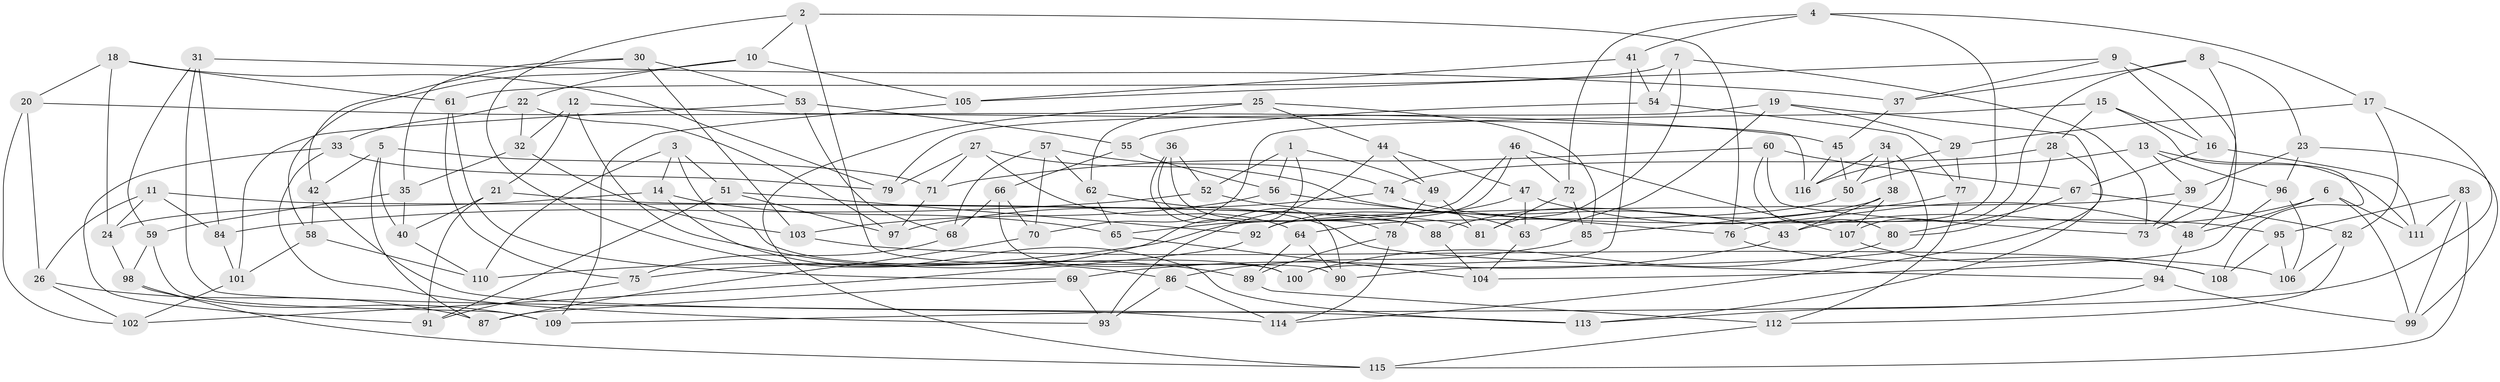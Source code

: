 // Generated by graph-tools (version 1.1) at 2025/50/03/09/25 03:50:55]
// undirected, 116 vertices, 232 edges
graph export_dot {
graph [start="1"]
  node [color=gray90,style=filled];
  1;
  2;
  3;
  4;
  5;
  6;
  7;
  8;
  9;
  10;
  11;
  12;
  13;
  14;
  15;
  16;
  17;
  18;
  19;
  20;
  21;
  22;
  23;
  24;
  25;
  26;
  27;
  28;
  29;
  30;
  31;
  32;
  33;
  34;
  35;
  36;
  37;
  38;
  39;
  40;
  41;
  42;
  43;
  44;
  45;
  46;
  47;
  48;
  49;
  50;
  51;
  52;
  53;
  54;
  55;
  56;
  57;
  58;
  59;
  60;
  61;
  62;
  63;
  64;
  65;
  66;
  67;
  68;
  69;
  70;
  71;
  72;
  73;
  74;
  75;
  76;
  77;
  78;
  79;
  80;
  81;
  82;
  83;
  84;
  85;
  86;
  87;
  88;
  89;
  90;
  91;
  92;
  93;
  94;
  95;
  96;
  97;
  98;
  99;
  100;
  101;
  102;
  103;
  104;
  105;
  106;
  107;
  108;
  109;
  110;
  111;
  112;
  113;
  114;
  115;
  116;
  1 -- 52;
  1 -- 56;
  1 -- 49;
  1 -- 75;
  2 -- 86;
  2 -- 10;
  2 -- 76;
  2 -- 90;
  3 -- 100;
  3 -- 51;
  3 -- 14;
  3 -- 110;
  4 -- 41;
  4 -- 76;
  4 -- 17;
  4 -- 72;
  5 -- 71;
  5 -- 42;
  5 -- 87;
  5 -- 40;
  6 -- 48;
  6 -- 99;
  6 -- 111;
  6 -- 43;
  7 -- 81;
  7 -- 54;
  7 -- 61;
  7 -- 73;
  8 -- 73;
  8 -- 107;
  8 -- 23;
  8 -- 37;
  9 -- 37;
  9 -- 16;
  9 -- 105;
  9 -- 48;
  10 -- 105;
  10 -- 58;
  10 -- 22;
  11 -- 24;
  11 -- 26;
  11 -- 88;
  11 -- 84;
  12 -- 21;
  12 -- 89;
  12 -- 116;
  12 -- 32;
  13 -- 50;
  13 -- 111;
  13 -- 96;
  13 -- 39;
  14 -- 113;
  14 -- 24;
  14 -- 65;
  15 -- 108;
  15 -- 70;
  15 -- 16;
  15 -- 28;
  16 -- 111;
  16 -- 67;
  17 -- 109;
  17 -- 29;
  17 -- 82;
  18 -- 20;
  18 -- 24;
  18 -- 61;
  18 -- 79;
  19 -- 29;
  19 -- 79;
  19 -- 63;
  19 -- 114;
  20 -- 102;
  20 -- 26;
  20 -- 45;
  21 -- 91;
  21 -- 40;
  21 -- 81;
  22 -- 32;
  22 -- 97;
  22 -- 33;
  23 -- 99;
  23 -- 96;
  23 -- 39;
  24 -- 98;
  25 -- 115;
  25 -- 44;
  25 -- 62;
  25 -- 85;
  26 -- 102;
  26 -- 87;
  27 -- 64;
  27 -- 43;
  27 -- 79;
  27 -- 71;
  28 -- 113;
  28 -- 74;
  28 -- 80;
  29 -- 77;
  29 -- 116;
  30 -- 35;
  30 -- 53;
  30 -- 103;
  30 -- 42;
  31 -- 84;
  31 -- 59;
  31 -- 37;
  31 -- 113;
  32 -- 35;
  32 -- 103;
  33 -- 91;
  33 -- 93;
  33 -- 79;
  34 -- 50;
  34 -- 90;
  34 -- 116;
  34 -- 38;
  35 -- 40;
  35 -- 59;
  36 -- 78;
  36 -- 90;
  36 -- 52;
  36 -- 88;
  37 -- 45;
  38 -- 107;
  38 -- 88;
  38 -- 43;
  39 -- 92;
  39 -- 73;
  40 -- 110;
  41 -- 105;
  41 -- 54;
  41 -- 100;
  42 -- 114;
  42 -- 58;
  43 -- 69;
  44 -- 93;
  44 -- 47;
  44 -- 49;
  45 -- 116;
  45 -- 50;
  46 -- 65;
  46 -- 107;
  46 -- 72;
  46 -- 110;
  47 -- 92;
  47 -- 48;
  47 -- 63;
  48 -- 94;
  49 -- 81;
  49 -- 78;
  50 -- 64;
  51 -- 91;
  51 -- 92;
  51 -- 97;
  52 -- 84;
  52 -- 63;
  53 -- 55;
  53 -- 68;
  53 -- 101;
  54 -- 77;
  54 -- 55;
  55 -- 66;
  55 -- 56;
  56 -- 103;
  56 -- 76;
  57 -- 70;
  57 -- 74;
  57 -- 62;
  57 -- 68;
  58 -- 101;
  58 -- 110;
  59 -- 109;
  59 -- 98;
  60 -- 80;
  60 -- 73;
  60 -- 71;
  60 -- 67;
  61 -- 75;
  61 -- 69;
  62 -- 94;
  62 -- 65;
  63 -- 104;
  64 -- 89;
  64 -- 90;
  65 -- 104;
  66 -- 100;
  66 -- 68;
  66 -- 70;
  67 -- 82;
  67 -- 80;
  68 -- 75;
  69 -- 87;
  69 -- 93;
  70 -- 87;
  71 -- 97;
  72 -- 85;
  72 -- 81;
  74 -- 95;
  74 -- 97;
  75 -- 91;
  76 -- 108;
  77 -- 85;
  77 -- 112;
  78 -- 114;
  78 -- 89;
  80 -- 100;
  82 -- 106;
  82 -- 112;
  83 -- 99;
  83 -- 115;
  83 -- 95;
  83 -- 111;
  84 -- 101;
  85 -- 86;
  86 -- 114;
  86 -- 93;
  88 -- 104;
  89 -- 112;
  92 -- 102;
  94 -- 113;
  94 -- 99;
  95 -- 108;
  95 -- 106;
  96 -- 104;
  96 -- 106;
  98 -- 115;
  98 -- 109;
  101 -- 102;
  103 -- 106;
  105 -- 109;
  107 -- 108;
  112 -- 115;
}
